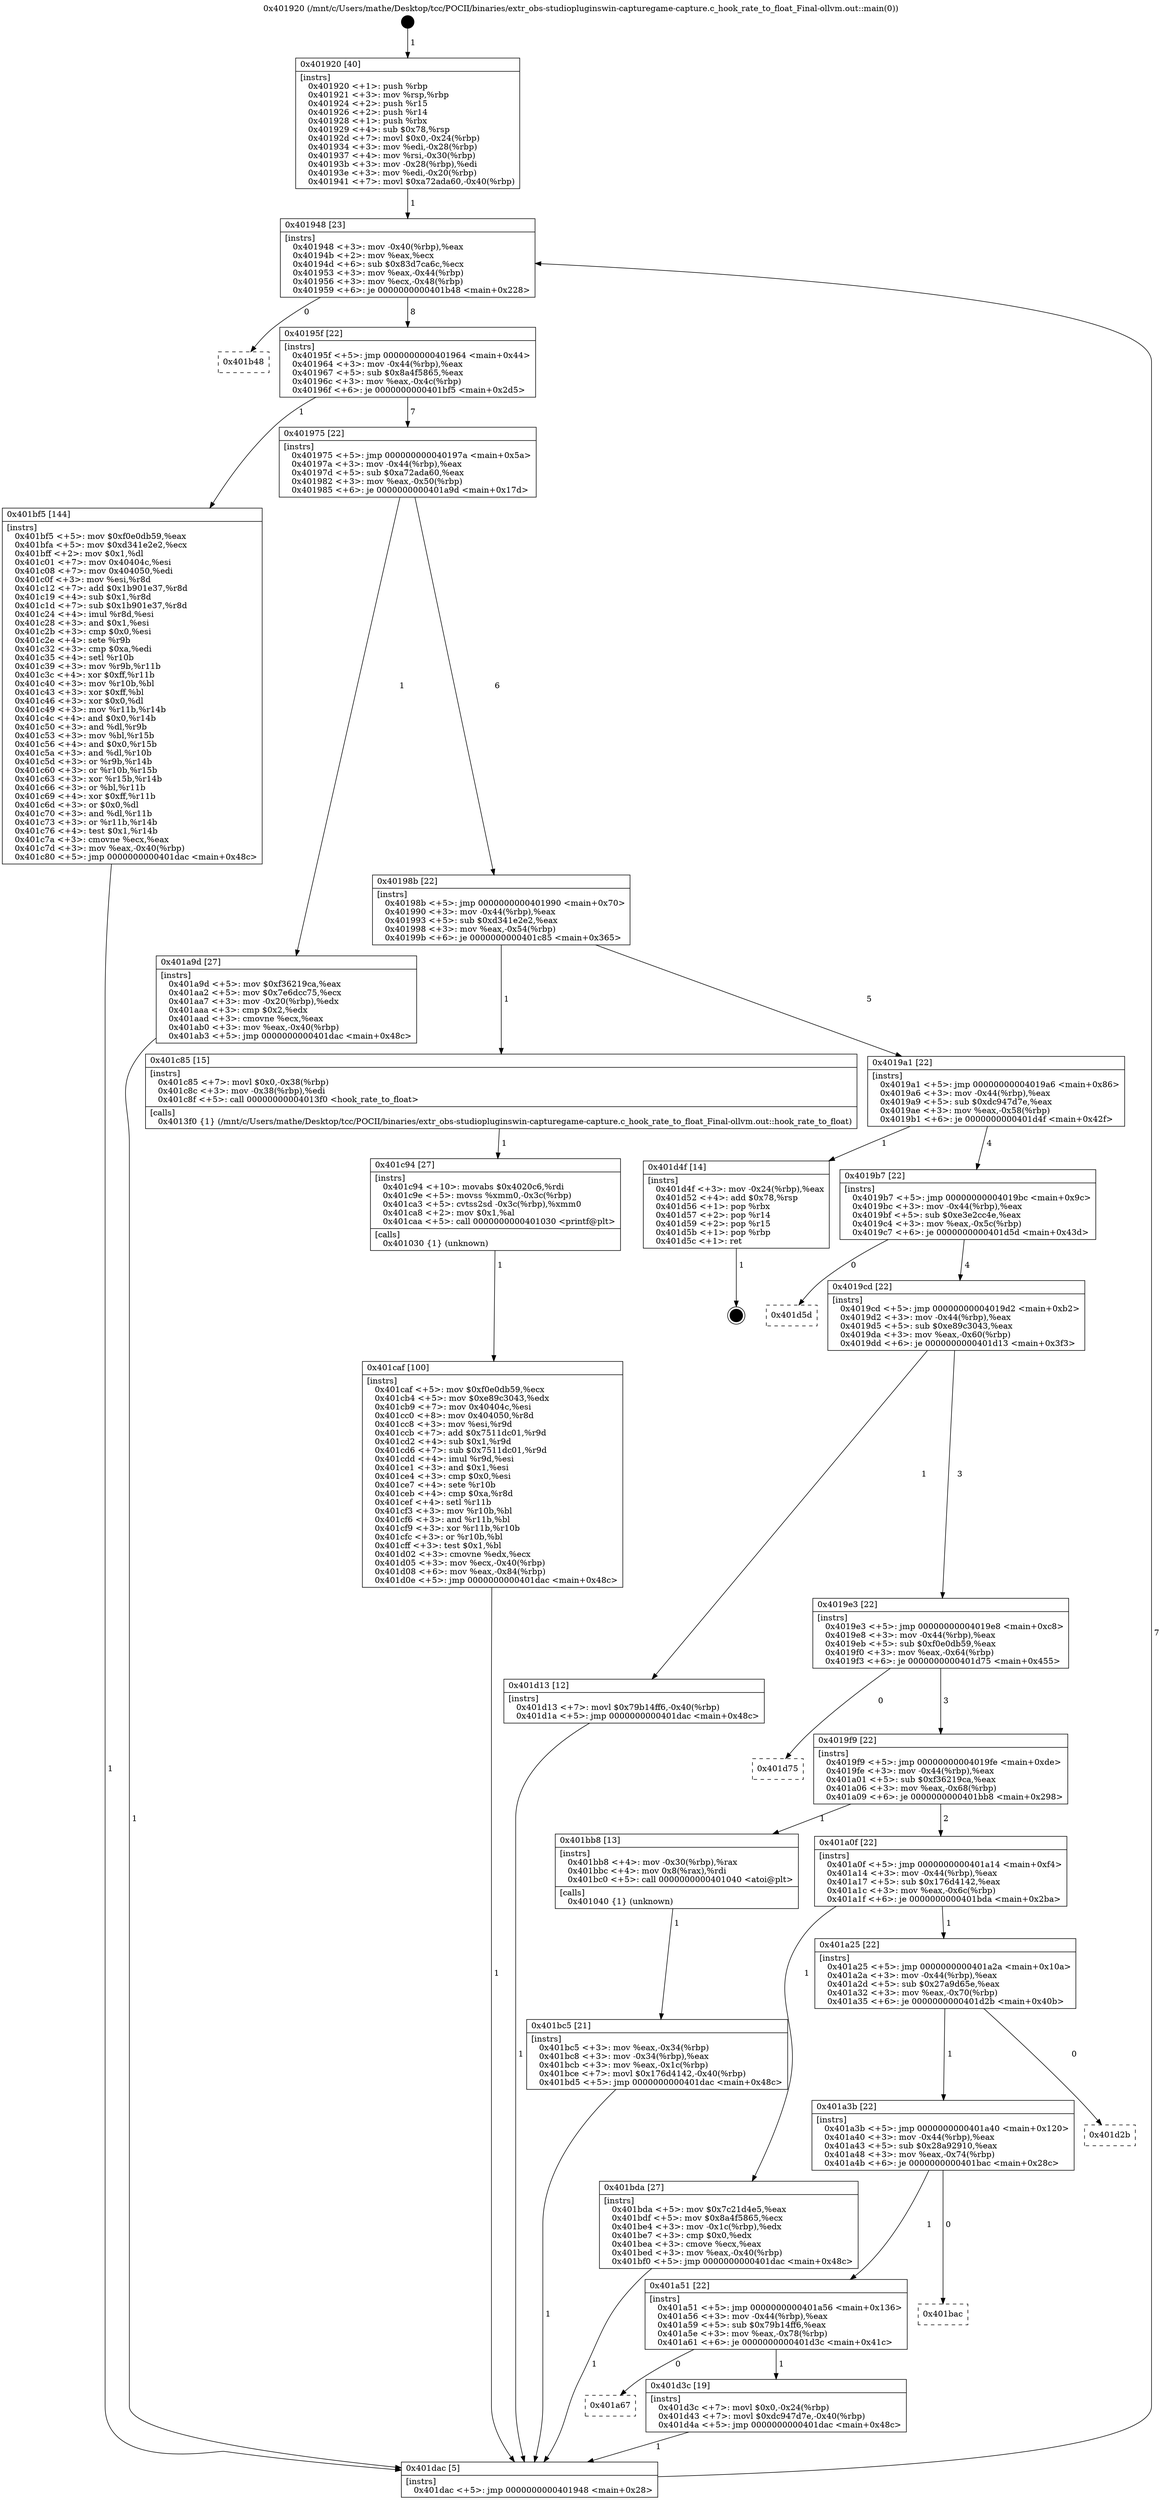 digraph "0x401920" {
  label = "0x401920 (/mnt/c/Users/mathe/Desktop/tcc/POCII/binaries/extr_obs-studiopluginswin-capturegame-capture.c_hook_rate_to_float_Final-ollvm.out::main(0))"
  labelloc = "t"
  node[shape=record]

  Entry [label="",width=0.3,height=0.3,shape=circle,fillcolor=black,style=filled]
  "0x401948" [label="{
     0x401948 [23]\l
     | [instrs]\l
     &nbsp;&nbsp;0x401948 \<+3\>: mov -0x40(%rbp),%eax\l
     &nbsp;&nbsp;0x40194b \<+2\>: mov %eax,%ecx\l
     &nbsp;&nbsp;0x40194d \<+6\>: sub $0x83d7ca6c,%ecx\l
     &nbsp;&nbsp;0x401953 \<+3\>: mov %eax,-0x44(%rbp)\l
     &nbsp;&nbsp;0x401956 \<+3\>: mov %ecx,-0x48(%rbp)\l
     &nbsp;&nbsp;0x401959 \<+6\>: je 0000000000401b48 \<main+0x228\>\l
  }"]
  "0x401b48" [label="{
     0x401b48\l
  }", style=dashed]
  "0x40195f" [label="{
     0x40195f [22]\l
     | [instrs]\l
     &nbsp;&nbsp;0x40195f \<+5\>: jmp 0000000000401964 \<main+0x44\>\l
     &nbsp;&nbsp;0x401964 \<+3\>: mov -0x44(%rbp),%eax\l
     &nbsp;&nbsp;0x401967 \<+5\>: sub $0x8a4f5865,%eax\l
     &nbsp;&nbsp;0x40196c \<+3\>: mov %eax,-0x4c(%rbp)\l
     &nbsp;&nbsp;0x40196f \<+6\>: je 0000000000401bf5 \<main+0x2d5\>\l
  }"]
  Exit [label="",width=0.3,height=0.3,shape=circle,fillcolor=black,style=filled,peripheries=2]
  "0x401bf5" [label="{
     0x401bf5 [144]\l
     | [instrs]\l
     &nbsp;&nbsp;0x401bf5 \<+5\>: mov $0xf0e0db59,%eax\l
     &nbsp;&nbsp;0x401bfa \<+5\>: mov $0xd341e2e2,%ecx\l
     &nbsp;&nbsp;0x401bff \<+2\>: mov $0x1,%dl\l
     &nbsp;&nbsp;0x401c01 \<+7\>: mov 0x40404c,%esi\l
     &nbsp;&nbsp;0x401c08 \<+7\>: mov 0x404050,%edi\l
     &nbsp;&nbsp;0x401c0f \<+3\>: mov %esi,%r8d\l
     &nbsp;&nbsp;0x401c12 \<+7\>: add $0x1b901e37,%r8d\l
     &nbsp;&nbsp;0x401c19 \<+4\>: sub $0x1,%r8d\l
     &nbsp;&nbsp;0x401c1d \<+7\>: sub $0x1b901e37,%r8d\l
     &nbsp;&nbsp;0x401c24 \<+4\>: imul %r8d,%esi\l
     &nbsp;&nbsp;0x401c28 \<+3\>: and $0x1,%esi\l
     &nbsp;&nbsp;0x401c2b \<+3\>: cmp $0x0,%esi\l
     &nbsp;&nbsp;0x401c2e \<+4\>: sete %r9b\l
     &nbsp;&nbsp;0x401c32 \<+3\>: cmp $0xa,%edi\l
     &nbsp;&nbsp;0x401c35 \<+4\>: setl %r10b\l
     &nbsp;&nbsp;0x401c39 \<+3\>: mov %r9b,%r11b\l
     &nbsp;&nbsp;0x401c3c \<+4\>: xor $0xff,%r11b\l
     &nbsp;&nbsp;0x401c40 \<+3\>: mov %r10b,%bl\l
     &nbsp;&nbsp;0x401c43 \<+3\>: xor $0xff,%bl\l
     &nbsp;&nbsp;0x401c46 \<+3\>: xor $0x0,%dl\l
     &nbsp;&nbsp;0x401c49 \<+3\>: mov %r11b,%r14b\l
     &nbsp;&nbsp;0x401c4c \<+4\>: and $0x0,%r14b\l
     &nbsp;&nbsp;0x401c50 \<+3\>: and %dl,%r9b\l
     &nbsp;&nbsp;0x401c53 \<+3\>: mov %bl,%r15b\l
     &nbsp;&nbsp;0x401c56 \<+4\>: and $0x0,%r15b\l
     &nbsp;&nbsp;0x401c5a \<+3\>: and %dl,%r10b\l
     &nbsp;&nbsp;0x401c5d \<+3\>: or %r9b,%r14b\l
     &nbsp;&nbsp;0x401c60 \<+3\>: or %r10b,%r15b\l
     &nbsp;&nbsp;0x401c63 \<+3\>: xor %r15b,%r14b\l
     &nbsp;&nbsp;0x401c66 \<+3\>: or %bl,%r11b\l
     &nbsp;&nbsp;0x401c69 \<+4\>: xor $0xff,%r11b\l
     &nbsp;&nbsp;0x401c6d \<+3\>: or $0x0,%dl\l
     &nbsp;&nbsp;0x401c70 \<+3\>: and %dl,%r11b\l
     &nbsp;&nbsp;0x401c73 \<+3\>: or %r11b,%r14b\l
     &nbsp;&nbsp;0x401c76 \<+4\>: test $0x1,%r14b\l
     &nbsp;&nbsp;0x401c7a \<+3\>: cmovne %ecx,%eax\l
     &nbsp;&nbsp;0x401c7d \<+3\>: mov %eax,-0x40(%rbp)\l
     &nbsp;&nbsp;0x401c80 \<+5\>: jmp 0000000000401dac \<main+0x48c\>\l
  }"]
  "0x401975" [label="{
     0x401975 [22]\l
     | [instrs]\l
     &nbsp;&nbsp;0x401975 \<+5\>: jmp 000000000040197a \<main+0x5a\>\l
     &nbsp;&nbsp;0x40197a \<+3\>: mov -0x44(%rbp),%eax\l
     &nbsp;&nbsp;0x40197d \<+5\>: sub $0xa72ada60,%eax\l
     &nbsp;&nbsp;0x401982 \<+3\>: mov %eax,-0x50(%rbp)\l
     &nbsp;&nbsp;0x401985 \<+6\>: je 0000000000401a9d \<main+0x17d\>\l
  }"]
  "0x401a67" [label="{
     0x401a67\l
  }", style=dashed]
  "0x401a9d" [label="{
     0x401a9d [27]\l
     | [instrs]\l
     &nbsp;&nbsp;0x401a9d \<+5\>: mov $0xf36219ca,%eax\l
     &nbsp;&nbsp;0x401aa2 \<+5\>: mov $0x7e6dcc75,%ecx\l
     &nbsp;&nbsp;0x401aa7 \<+3\>: mov -0x20(%rbp),%edx\l
     &nbsp;&nbsp;0x401aaa \<+3\>: cmp $0x2,%edx\l
     &nbsp;&nbsp;0x401aad \<+3\>: cmovne %ecx,%eax\l
     &nbsp;&nbsp;0x401ab0 \<+3\>: mov %eax,-0x40(%rbp)\l
     &nbsp;&nbsp;0x401ab3 \<+5\>: jmp 0000000000401dac \<main+0x48c\>\l
  }"]
  "0x40198b" [label="{
     0x40198b [22]\l
     | [instrs]\l
     &nbsp;&nbsp;0x40198b \<+5\>: jmp 0000000000401990 \<main+0x70\>\l
     &nbsp;&nbsp;0x401990 \<+3\>: mov -0x44(%rbp),%eax\l
     &nbsp;&nbsp;0x401993 \<+5\>: sub $0xd341e2e2,%eax\l
     &nbsp;&nbsp;0x401998 \<+3\>: mov %eax,-0x54(%rbp)\l
     &nbsp;&nbsp;0x40199b \<+6\>: je 0000000000401c85 \<main+0x365\>\l
  }"]
  "0x401dac" [label="{
     0x401dac [5]\l
     | [instrs]\l
     &nbsp;&nbsp;0x401dac \<+5\>: jmp 0000000000401948 \<main+0x28\>\l
  }"]
  "0x401920" [label="{
     0x401920 [40]\l
     | [instrs]\l
     &nbsp;&nbsp;0x401920 \<+1\>: push %rbp\l
     &nbsp;&nbsp;0x401921 \<+3\>: mov %rsp,%rbp\l
     &nbsp;&nbsp;0x401924 \<+2\>: push %r15\l
     &nbsp;&nbsp;0x401926 \<+2\>: push %r14\l
     &nbsp;&nbsp;0x401928 \<+1\>: push %rbx\l
     &nbsp;&nbsp;0x401929 \<+4\>: sub $0x78,%rsp\l
     &nbsp;&nbsp;0x40192d \<+7\>: movl $0x0,-0x24(%rbp)\l
     &nbsp;&nbsp;0x401934 \<+3\>: mov %edi,-0x28(%rbp)\l
     &nbsp;&nbsp;0x401937 \<+4\>: mov %rsi,-0x30(%rbp)\l
     &nbsp;&nbsp;0x40193b \<+3\>: mov -0x28(%rbp),%edi\l
     &nbsp;&nbsp;0x40193e \<+3\>: mov %edi,-0x20(%rbp)\l
     &nbsp;&nbsp;0x401941 \<+7\>: movl $0xa72ada60,-0x40(%rbp)\l
  }"]
  "0x401d3c" [label="{
     0x401d3c [19]\l
     | [instrs]\l
     &nbsp;&nbsp;0x401d3c \<+7\>: movl $0x0,-0x24(%rbp)\l
     &nbsp;&nbsp;0x401d43 \<+7\>: movl $0xdc947d7e,-0x40(%rbp)\l
     &nbsp;&nbsp;0x401d4a \<+5\>: jmp 0000000000401dac \<main+0x48c\>\l
  }"]
  "0x401c85" [label="{
     0x401c85 [15]\l
     | [instrs]\l
     &nbsp;&nbsp;0x401c85 \<+7\>: movl $0x0,-0x38(%rbp)\l
     &nbsp;&nbsp;0x401c8c \<+3\>: mov -0x38(%rbp),%edi\l
     &nbsp;&nbsp;0x401c8f \<+5\>: call 00000000004013f0 \<hook_rate_to_float\>\l
     | [calls]\l
     &nbsp;&nbsp;0x4013f0 \{1\} (/mnt/c/Users/mathe/Desktop/tcc/POCII/binaries/extr_obs-studiopluginswin-capturegame-capture.c_hook_rate_to_float_Final-ollvm.out::hook_rate_to_float)\l
  }"]
  "0x4019a1" [label="{
     0x4019a1 [22]\l
     | [instrs]\l
     &nbsp;&nbsp;0x4019a1 \<+5\>: jmp 00000000004019a6 \<main+0x86\>\l
     &nbsp;&nbsp;0x4019a6 \<+3\>: mov -0x44(%rbp),%eax\l
     &nbsp;&nbsp;0x4019a9 \<+5\>: sub $0xdc947d7e,%eax\l
     &nbsp;&nbsp;0x4019ae \<+3\>: mov %eax,-0x58(%rbp)\l
     &nbsp;&nbsp;0x4019b1 \<+6\>: je 0000000000401d4f \<main+0x42f\>\l
  }"]
  "0x401a51" [label="{
     0x401a51 [22]\l
     | [instrs]\l
     &nbsp;&nbsp;0x401a51 \<+5\>: jmp 0000000000401a56 \<main+0x136\>\l
     &nbsp;&nbsp;0x401a56 \<+3\>: mov -0x44(%rbp),%eax\l
     &nbsp;&nbsp;0x401a59 \<+5\>: sub $0x79b14ff6,%eax\l
     &nbsp;&nbsp;0x401a5e \<+3\>: mov %eax,-0x78(%rbp)\l
     &nbsp;&nbsp;0x401a61 \<+6\>: je 0000000000401d3c \<main+0x41c\>\l
  }"]
  "0x401d4f" [label="{
     0x401d4f [14]\l
     | [instrs]\l
     &nbsp;&nbsp;0x401d4f \<+3\>: mov -0x24(%rbp),%eax\l
     &nbsp;&nbsp;0x401d52 \<+4\>: add $0x78,%rsp\l
     &nbsp;&nbsp;0x401d56 \<+1\>: pop %rbx\l
     &nbsp;&nbsp;0x401d57 \<+2\>: pop %r14\l
     &nbsp;&nbsp;0x401d59 \<+2\>: pop %r15\l
     &nbsp;&nbsp;0x401d5b \<+1\>: pop %rbp\l
     &nbsp;&nbsp;0x401d5c \<+1\>: ret\l
  }"]
  "0x4019b7" [label="{
     0x4019b7 [22]\l
     | [instrs]\l
     &nbsp;&nbsp;0x4019b7 \<+5\>: jmp 00000000004019bc \<main+0x9c\>\l
     &nbsp;&nbsp;0x4019bc \<+3\>: mov -0x44(%rbp),%eax\l
     &nbsp;&nbsp;0x4019bf \<+5\>: sub $0xe3e2cc4e,%eax\l
     &nbsp;&nbsp;0x4019c4 \<+3\>: mov %eax,-0x5c(%rbp)\l
     &nbsp;&nbsp;0x4019c7 \<+6\>: je 0000000000401d5d \<main+0x43d\>\l
  }"]
  "0x401bac" [label="{
     0x401bac\l
  }", style=dashed]
  "0x401d5d" [label="{
     0x401d5d\l
  }", style=dashed]
  "0x4019cd" [label="{
     0x4019cd [22]\l
     | [instrs]\l
     &nbsp;&nbsp;0x4019cd \<+5\>: jmp 00000000004019d2 \<main+0xb2\>\l
     &nbsp;&nbsp;0x4019d2 \<+3\>: mov -0x44(%rbp),%eax\l
     &nbsp;&nbsp;0x4019d5 \<+5\>: sub $0xe89c3043,%eax\l
     &nbsp;&nbsp;0x4019da \<+3\>: mov %eax,-0x60(%rbp)\l
     &nbsp;&nbsp;0x4019dd \<+6\>: je 0000000000401d13 \<main+0x3f3\>\l
  }"]
  "0x401a3b" [label="{
     0x401a3b [22]\l
     | [instrs]\l
     &nbsp;&nbsp;0x401a3b \<+5\>: jmp 0000000000401a40 \<main+0x120\>\l
     &nbsp;&nbsp;0x401a40 \<+3\>: mov -0x44(%rbp),%eax\l
     &nbsp;&nbsp;0x401a43 \<+5\>: sub $0x28a92910,%eax\l
     &nbsp;&nbsp;0x401a48 \<+3\>: mov %eax,-0x74(%rbp)\l
     &nbsp;&nbsp;0x401a4b \<+6\>: je 0000000000401bac \<main+0x28c\>\l
  }"]
  "0x401d13" [label="{
     0x401d13 [12]\l
     | [instrs]\l
     &nbsp;&nbsp;0x401d13 \<+7\>: movl $0x79b14ff6,-0x40(%rbp)\l
     &nbsp;&nbsp;0x401d1a \<+5\>: jmp 0000000000401dac \<main+0x48c\>\l
  }"]
  "0x4019e3" [label="{
     0x4019e3 [22]\l
     | [instrs]\l
     &nbsp;&nbsp;0x4019e3 \<+5\>: jmp 00000000004019e8 \<main+0xc8\>\l
     &nbsp;&nbsp;0x4019e8 \<+3\>: mov -0x44(%rbp),%eax\l
     &nbsp;&nbsp;0x4019eb \<+5\>: sub $0xf0e0db59,%eax\l
     &nbsp;&nbsp;0x4019f0 \<+3\>: mov %eax,-0x64(%rbp)\l
     &nbsp;&nbsp;0x4019f3 \<+6\>: je 0000000000401d75 \<main+0x455\>\l
  }"]
  "0x401d2b" [label="{
     0x401d2b\l
  }", style=dashed]
  "0x401d75" [label="{
     0x401d75\l
  }", style=dashed]
  "0x4019f9" [label="{
     0x4019f9 [22]\l
     | [instrs]\l
     &nbsp;&nbsp;0x4019f9 \<+5\>: jmp 00000000004019fe \<main+0xde\>\l
     &nbsp;&nbsp;0x4019fe \<+3\>: mov -0x44(%rbp),%eax\l
     &nbsp;&nbsp;0x401a01 \<+5\>: sub $0xf36219ca,%eax\l
     &nbsp;&nbsp;0x401a06 \<+3\>: mov %eax,-0x68(%rbp)\l
     &nbsp;&nbsp;0x401a09 \<+6\>: je 0000000000401bb8 \<main+0x298\>\l
  }"]
  "0x401caf" [label="{
     0x401caf [100]\l
     | [instrs]\l
     &nbsp;&nbsp;0x401caf \<+5\>: mov $0xf0e0db59,%ecx\l
     &nbsp;&nbsp;0x401cb4 \<+5\>: mov $0xe89c3043,%edx\l
     &nbsp;&nbsp;0x401cb9 \<+7\>: mov 0x40404c,%esi\l
     &nbsp;&nbsp;0x401cc0 \<+8\>: mov 0x404050,%r8d\l
     &nbsp;&nbsp;0x401cc8 \<+3\>: mov %esi,%r9d\l
     &nbsp;&nbsp;0x401ccb \<+7\>: add $0x7511dc01,%r9d\l
     &nbsp;&nbsp;0x401cd2 \<+4\>: sub $0x1,%r9d\l
     &nbsp;&nbsp;0x401cd6 \<+7\>: sub $0x7511dc01,%r9d\l
     &nbsp;&nbsp;0x401cdd \<+4\>: imul %r9d,%esi\l
     &nbsp;&nbsp;0x401ce1 \<+3\>: and $0x1,%esi\l
     &nbsp;&nbsp;0x401ce4 \<+3\>: cmp $0x0,%esi\l
     &nbsp;&nbsp;0x401ce7 \<+4\>: sete %r10b\l
     &nbsp;&nbsp;0x401ceb \<+4\>: cmp $0xa,%r8d\l
     &nbsp;&nbsp;0x401cef \<+4\>: setl %r11b\l
     &nbsp;&nbsp;0x401cf3 \<+3\>: mov %r10b,%bl\l
     &nbsp;&nbsp;0x401cf6 \<+3\>: and %r11b,%bl\l
     &nbsp;&nbsp;0x401cf9 \<+3\>: xor %r11b,%r10b\l
     &nbsp;&nbsp;0x401cfc \<+3\>: or %r10b,%bl\l
     &nbsp;&nbsp;0x401cff \<+3\>: test $0x1,%bl\l
     &nbsp;&nbsp;0x401d02 \<+3\>: cmovne %edx,%ecx\l
     &nbsp;&nbsp;0x401d05 \<+3\>: mov %ecx,-0x40(%rbp)\l
     &nbsp;&nbsp;0x401d08 \<+6\>: mov %eax,-0x84(%rbp)\l
     &nbsp;&nbsp;0x401d0e \<+5\>: jmp 0000000000401dac \<main+0x48c\>\l
  }"]
  "0x401bb8" [label="{
     0x401bb8 [13]\l
     | [instrs]\l
     &nbsp;&nbsp;0x401bb8 \<+4\>: mov -0x30(%rbp),%rax\l
     &nbsp;&nbsp;0x401bbc \<+4\>: mov 0x8(%rax),%rdi\l
     &nbsp;&nbsp;0x401bc0 \<+5\>: call 0000000000401040 \<atoi@plt\>\l
     | [calls]\l
     &nbsp;&nbsp;0x401040 \{1\} (unknown)\l
  }"]
  "0x401a0f" [label="{
     0x401a0f [22]\l
     | [instrs]\l
     &nbsp;&nbsp;0x401a0f \<+5\>: jmp 0000000000401a14 \<main+0xf4\>\l
     &nbsp;&nbsp;0x401a14 \<+3\>: mov -0x44(%rbp),%eax\l
     &nbsp;&nbsp;0x401a17 \<+5\>: sub $0x176d4142,%eax\l
     &nbsp;&nbsp;0x401a1c \<+3\>: mov %eax,-0x6c(%rbp)\l
     &nbsp;&nbsp;0x401a1f \<+6\>: je 0000000000401bda \<main+0x2ba\>\l
  }"]
  "0x401bc5" [label="{
     0x401bc5 [21]\l
     | [instrs]\l
     &nbsp;&nbsp;0x401bc5 \<+3\>: mov %eax,-0x34(%rbp)\l
     &nbsp;&nbsp;0x401bc8 \<+3\>: mov -0x34(%rbp),%eax\l
     &nbsp;&nbsp;0x401bcb \<+3\>: mov %eax,-0x1c(%rbp)\l
     &nbsp;&nbsp;0x401bce \<+7\>: movl $0x176d4142,-0x40(%rbp)\l
     &nbsp;&nbsp;0x401bd5 \<+5\>: jmp 0000000000401dac \<main+0x48c\>\l
  }"]
  "0x401c94" [label="{
     0x401c94 [27]\l
     | [instrs]\l
     &nbsp;&nbsp;0x401c94 \<+10\>: movabs $0x4020c6,%rdi\l
     &nbsp;&nbsp;0x401c9e \<+5\>: movss %xmm0,-0x3c(%rbp)\l
     &nbsp;&nbsp;0x401ca3 \<+5\>: cvtss2sd -0x3c(%rbp),%xmm0\l
     &nbsp;&nbsp;0x401ca8 \<+2\>: mov $0x1,%al\l
     &nbsp;&nbsp;0x401caa \<+5\>: call 0000000000401030 \<printf@plt\>\l
     | [calls]\l
     &nbsp;&nbsp;0x401030 \{1\} (unknown)\l
  }"]
  "0x401bda" [label="{
     0x401bda [27]\l
     | [instrs]\l
     &nbsp;&nbsp;0x401bda \<+5\>: mov $0x7c21d4e5,%eax\l
     &nbsp;&nbsp;0x401bdf \<+5\>: mov $0x8a4f5865,%ecx\l
     &nbsp;&nbsp;0x401be4 \<+3\>: mov -0x1c(%rbp),%edx\l
     &nbsp;&nbsp;0x401be7 \<+3\>: cmp $0x0,%edx\l
     &nbsp;&nbsp;0x401bea \<+3\>: cmove %ecx,%eax\l
     &nbsp;&nbsp;0x401bed \<+3\>: mov %eax,-0x40(%rbp)\l
     &nbsp;&nbsp;0x401bf0 \<+5\>: jmp 0000000000401dac \<main+0x48c\>\l
  }"]
  "0x401a25" [label="{
     0x401a25 [22]\l
     | [instrs]\l
     &nbsp;&nbsp;0x401a25 \<+5\>: jmp 0000000000401a2a \<main+0x10a\>\l
     &nbsp;&nbsp;0x401a2a \<+3\>: mov -0x44(%rbp),%eax\l
     &nbsp;&nbsp;0x401a2d \<+5\>: sub $0x27a9d65e,%eax\l
     &nbsp;&nbsp;0x401a32 \<+3\>: mov %eax,-0x70(%rbp)\l
     &nbsp;&nbsp;0x401a35 \<+6\>: je 0000000000401d2b \<main+0x40b\>\l
  }"]
  Entry -> "0x401920" [label=" 1"]
  "0x401948" -> "0x401b48" [label=" 0"]
  "0x401948" -> "0x40195f" [label=" 8"]
  "0x401d4f" -> Exit [label=" 1"]
  "0x40195f" -> "0x401bf5" [label=" 1"]
  "0x40195f" -> "0x401975" [label=" 7"]
  "0x401d3c" -> "0x401dac" [label=" 1"]
  "0x401975" -> "0x401a9d" [label=" 1"]
  "0x401975" -> "0x40198b" [label=" 6"]
  "0x401a9d" -> "0x401dac" [label=" 1"]
  "0x401920" -> "0x401948" [label=" 1"]
  "0x401dac" -> "0x401948" [label=" 7"]
  "0x401a51" -> "0x401a67" [label=" 0"]
  "0x40198b" -> "0x401c85" [label=" 1"]
  "0x40198b" -> "0x4019a1" [label=" 5"]
  "0x401a51" -> "0x401d3c" [label=" 1"]
  "0x4019a1" -> "0x401d4f" [label=" 1"]
  "0x4019a1" -> "0x4019b7" [label=" 4"]
  "0x401a3b" -> "0x401a51" [label=" 1"]
  "0x4019b7" -> "0x401d5d" [label=" 0"]
  "0x4019b7" -> "0x4019cd" [label=" 4"]
  "0x401a3b" -> "0x401bac" [label=" 0"]
  "0x4019cd" -> "0x401d13" [label=" 1"]
  "0x4019cd" -> "0x4019e3" [label=" 3"]
  "0x401a25" -> "0x401a3b" [label=" 1"]
  "0x4019e3" -> "0x401d75" [label=" 0"]
  "0x4019e3" -> "0x4019f9" [label=" 3"]
  "0x401a25" -> "0x401d2b" [label=" 0"]
  "0x4019f9" -> "0x401bb8" [label=" 1"]
  "0x4019f9" -> "0x401a0f" [label=" 2"]
  "0x401bb8" -> "0x401bc5" [label=" 1"]
  "0x401bc5" -> "0x401dac" [label=" 1"]
  "0x401d13" -> "0x401dac" [label=" 1"]
  "0x401a0f" -> "0x401bda" [label=" 1"]
  "0x401a0f" -> "0x401a25" [label=" 1"]
  "0x401bda" -> "0x401dac" [label=" 1"]
  "0x401bf5" -> "0x401dac" [label=" 1"]
  "0x401c85" -> "0x401c94" [label=" 1"]
  "0x401c94" -> "0x401caf" [label=" 1"]
  "0x401caf" -> "0x401dac" [label=" 1"]
}
